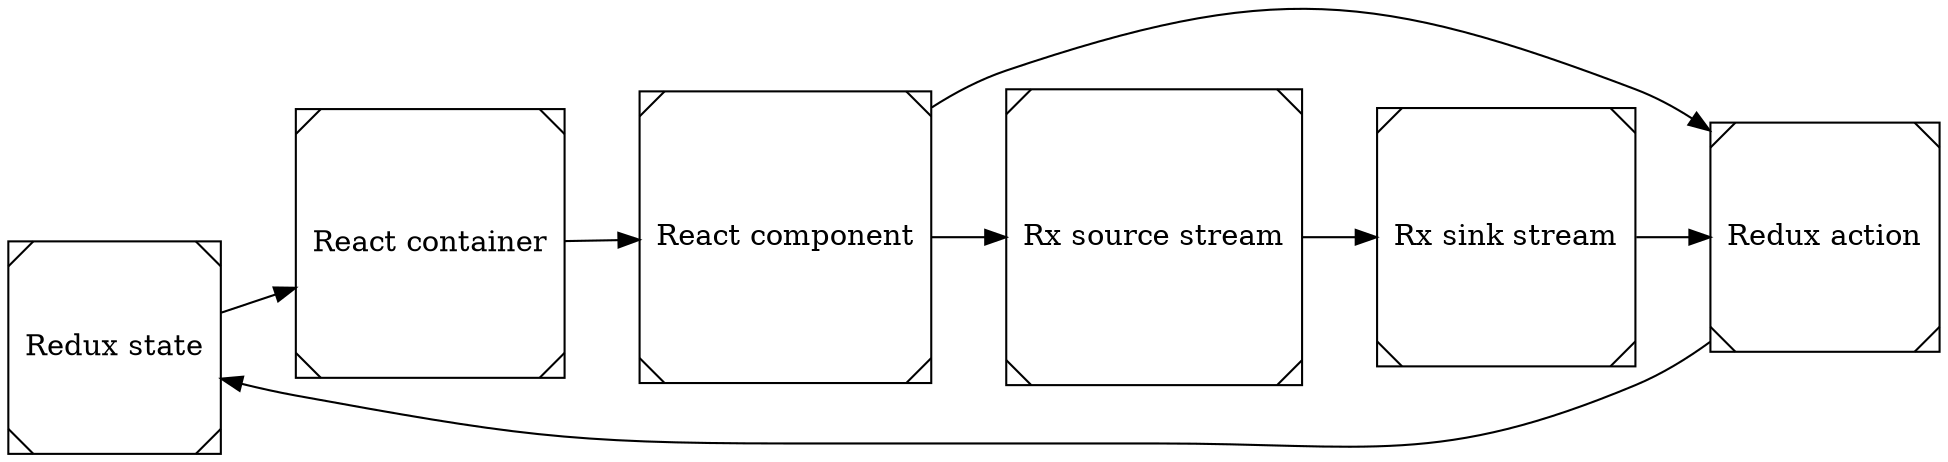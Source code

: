 digraph ReddioArchitecture {
  rankdir=LR;

  redux_state [label="Redux state", shape=Msquare];
  redux_action [label="Redux action", shape=Msquare];

  react_container [label="React container", shape=Msquare];
  react_component [label="React component", shape=Msquare];

  rx_stream_source [label="Rx source stream", shape=Msquare];
  rx_stream_sink [label="Rx sink stream", shape=Msquare];

  redux_state -> react_container;
  react_container -> react_component;
  react_component -> redux_action;
  react_component -> rx_stream_source;
  rx_stream_source -> rx_stream_sink;
  rx_stream_sink -> redux_action;
  redux_action -> redux_state;
}
